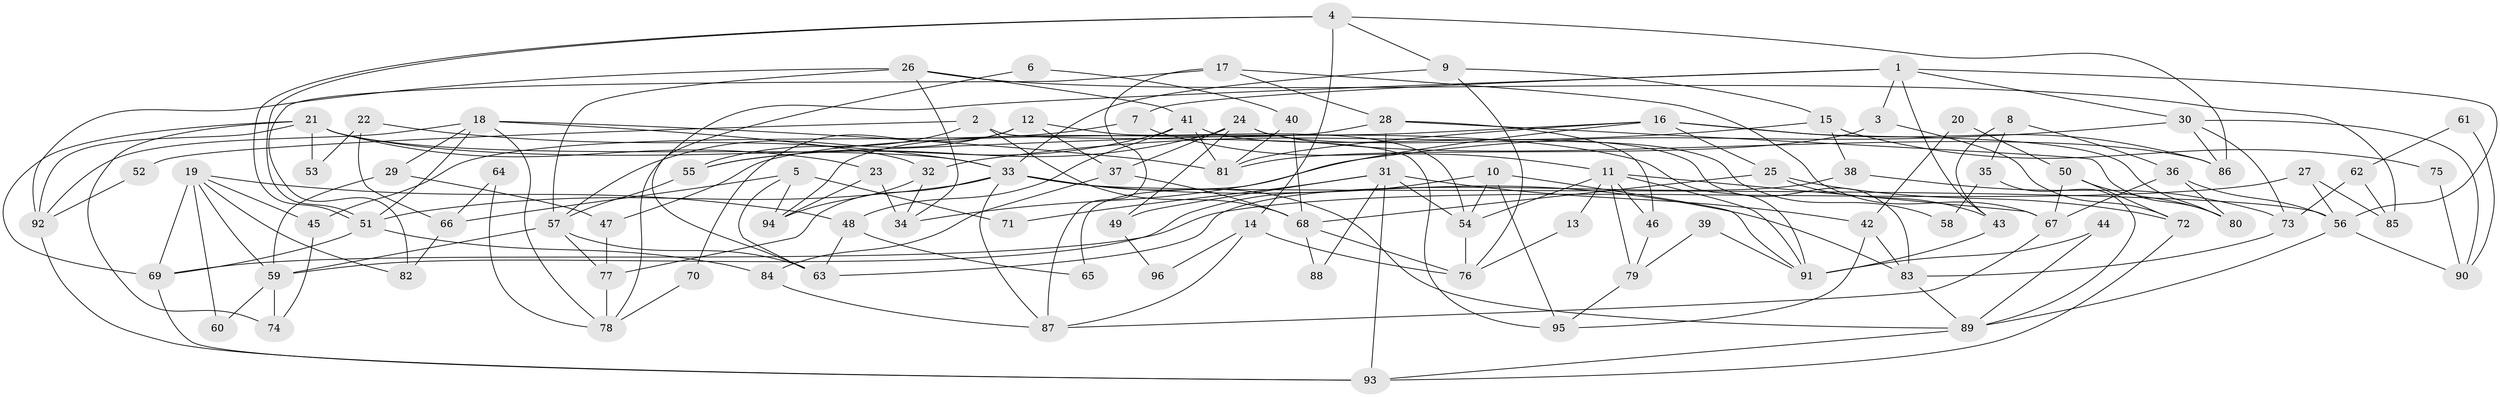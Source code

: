 // coarse degree distribution, {3: 0.14583333333333334, 5: 0.125, 6: 0.20833333333333334, 4: 0.25, 10: 0.10416666666666667, 7: 0.08333333333333333, 8: 0.041666666666666664, 2: 0.020833333333333332, 11: 0.020833333333333332}
// Generated by graph-tools (version 1.1) at 2025/45/03/06/25 01:45:10]
// undirected, 96 vertices, 192 edges
graph export_dot {
graph [start="1"]
  node [color=gray90,style=filled];
  1;
  2;
  3;
  4;
  5;
  6;
  7;
  8;
  9;
  10;
  11;
  12;
  13;
  14;
  15;
  16;
  17;
  18;
  19;
  20;
  21;
  22;
  23;
  24;
  25;
  26;
  27;
  28;
  29;
  30;
  31;
  32;
  33;
  34;
  35;
  36;
  37;
  38;
  39;
  40;
  41;
  42;
  43;
  44;
  45;
  46;
  47;
  48;
  49;
  50;
  51;
  52;
  53;
  54;
  55;
  56;
  57;
  58;
  59;
  60;
  61;
  62;
  63;
  64;
  65;
  66;
  67;
  68;
  69;
  70;
  71;
  72;
  73;
  74;
  75;
  76;
  77;
  78;
  79;
  80;
  81;
  82;
  83;
  84;
  85;
  86;
  87;
  88;
  89;
  90;
  91;
  92;
  93;
  94;
  95;
  96;
  1 -- 78;
  1 -- 56;
  1 -- 3;
  1 -- 7;
  1 -- 30;
  1 -- 43;
  2 -- 95;
  2 -- 68;
  2 -- 52;
  2 -- 55;
  3 -- 72;
  3 -- 81;
  4 -- 86;
  4 -- 51;
  4 -- 51;
  4 -- 9;
  4 -- 14;
  5 -- 94;
  5 -- 63;
  5 -- 66;
  5 -- 71;
  6 -- 63;
  6 -- 40;
  7 -- 11;
  7 -- 45;
  8 -- 36;
  8 -- 43;
  8 -- 35;
  9 -- 33;
  9 -- 15;
  9 -- 76;
  10 -- 91;
  10 -- 54;
  10 -- 59;
  10 -- 95;
  11 -- 91;
  11 -- 46;
  11 -- 13;
  11 -- 54;
  11 -- 67;
  11 -- 79;
  12 -- 54;
  12 -- 57;
  12 -- 37;
  12 -- 70;
  13 -- 76;
  14 -- 87;
  14 -- 76;
  14 -- 96;
  15 -- 32;
  15 -- 38;
  15 -- 75;
  16 -- 81;
  16 -- 25;
  16 -- 47;
  16 -- 65;
  16 -- 80;
  16 -- 86;
  17 -- 67;
  17 -- 87;
  17 -- 28;
  17 -- 82;
  18 -- 51;
  18 -- 29;
  18 -- 32;
  18 -- 78;
  18 -- 81;
  18 -- 92;
  19 -- 69;
  19 -- 59;
  19 -- 45;
  19 -- 48;
  19 -- 60;
  19 -- 82;
  20 -- 42;
  20 -- 50;
  21 -- 92;
  21 -- 74;
  21 -- 23;
  21 -- 33;
  21 -- 53;
  21 -- 69;
  21 -- 91;
  22 -- 33;
  22 -- 66;
  22 -- 53;
  23 -- 94;
  23 -- 34;
  24 -- 55;
  24 -- 86;
  24 -- 37;
  24 -- 49;
  24 -- 58;
  25 -- 68;
  25 -- 72;
  25 -- 43;
  26 -- 92;
  26 -- 34;
  26 -- 41;
  26 -- 57;
  26 -- 85;
  27 -- 69;
  27 -- 56;
  27 -- 85;
  28 -- 31;
  28 -- 46;
  28 -- 80;
  28 -- 94;
  29 -- 59;
  29 -- 47;
  30 -- 73;
  30 -- 34;
  30 -- 86;
  30 -- 90;
  31 -- 54;
  31 -- 93;
  31 -- 42;
  31 -- 49;
  31 -- 71;
  31 -- 88;
  32 -- 34;
  32 -- 94;
  33 -- 51;
  33 -- 56;
  33 -- 77;
  33 -- 83;
  33 -- 87;
  33 -- 89;
  35 -- 89;
  35 -- 58;
  36 -- 56;
  36 -- 80;
  36 -- 67;
  37 -- 68;
  37 -- 84;
  38 -- 63;
  38 -- 73;
  39 -- 91;
  39 -- 79;
  40 -- 81;
  40 -- 68;
  41 -- 81;
  41 -- 48;
  41 -- 55;
  41 -- 83;
  42 -- 83;
  42 -- 95;
  43 -- 91;
  44 -- 89;
  44 -- 91;
  45 -- 74;
  46 -- 79;
  47 -- 77;
  48 -- 63;
  48 -- 65;
  49 -- 96;
  50 -- 67;
  50 -- 80;
  50 -- 72;
  51 -- 84;
  51 -- 69;
  52 -- 92;
  54 -- 76;
  55 -- 57;
  56 -- 89;
  56 -- 90;
  57 -- 59;
  57 -- 63;
  57 -- 77;
  59 -- 60;
  59 -- 74;
  61 -- 90;
  61 -- 62;
  62 -- 85;
  62 -- 73;
  64 -- 66;
  64 -- 78;
  66 -- 82;
  67 -- 87;
  68 -- 76;
  68 -- 88;
  69 -- 93;
  70 -- 78;
  72 -- 93;
  73 -- 83;
  75 -- 90;
  77 -- 78;
  79 -- 95;
  83 -- 89;
  84 -- 87;
  89 -- 93;
  92 -- 93;
}
